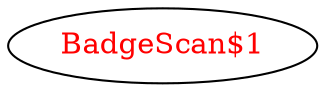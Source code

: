 digraph dependencyGraph {
 concentrate=true;
 ranksep="2.0";
 rankdir="LR"; 
 splines="ortho";
"BadgeScan$1" [fontcolor="red"];
}
